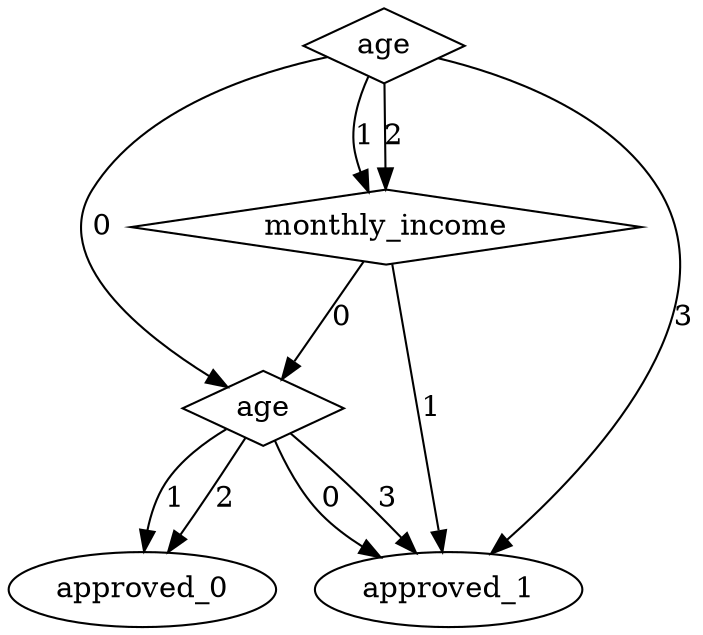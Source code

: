digraph {
node [label=approved_1,style=""] approved_1
node [label=approved_0,style=""] approved_0
node [label=approved_0,style=""] approved_0
node [label=approved_1,style=""] approved_1
node [label=approved_1,style=""] approved_1
node [label=approved_1,style=""] approved_1
node [label=age,shape="diamond",style=""] 2
node [label=monthly_income,shape="diamond",style=""] 1
node [label=age,shape="diamond",style=""] 0

2 -> approved_1 [label="3"]
2 -> approved_0 [label="2"]
2 -> approved_0 [label="1"]
2 -> approved_1 [label="0"]
1 -> approved_1 [label="1"]
1 -> 2 [label="0"]
0 -> approved_1 [label="3"]
0 -> 1 [label="2"]
0 -> 1 [label="1"]
0 -> 2 [label="0"]
}
